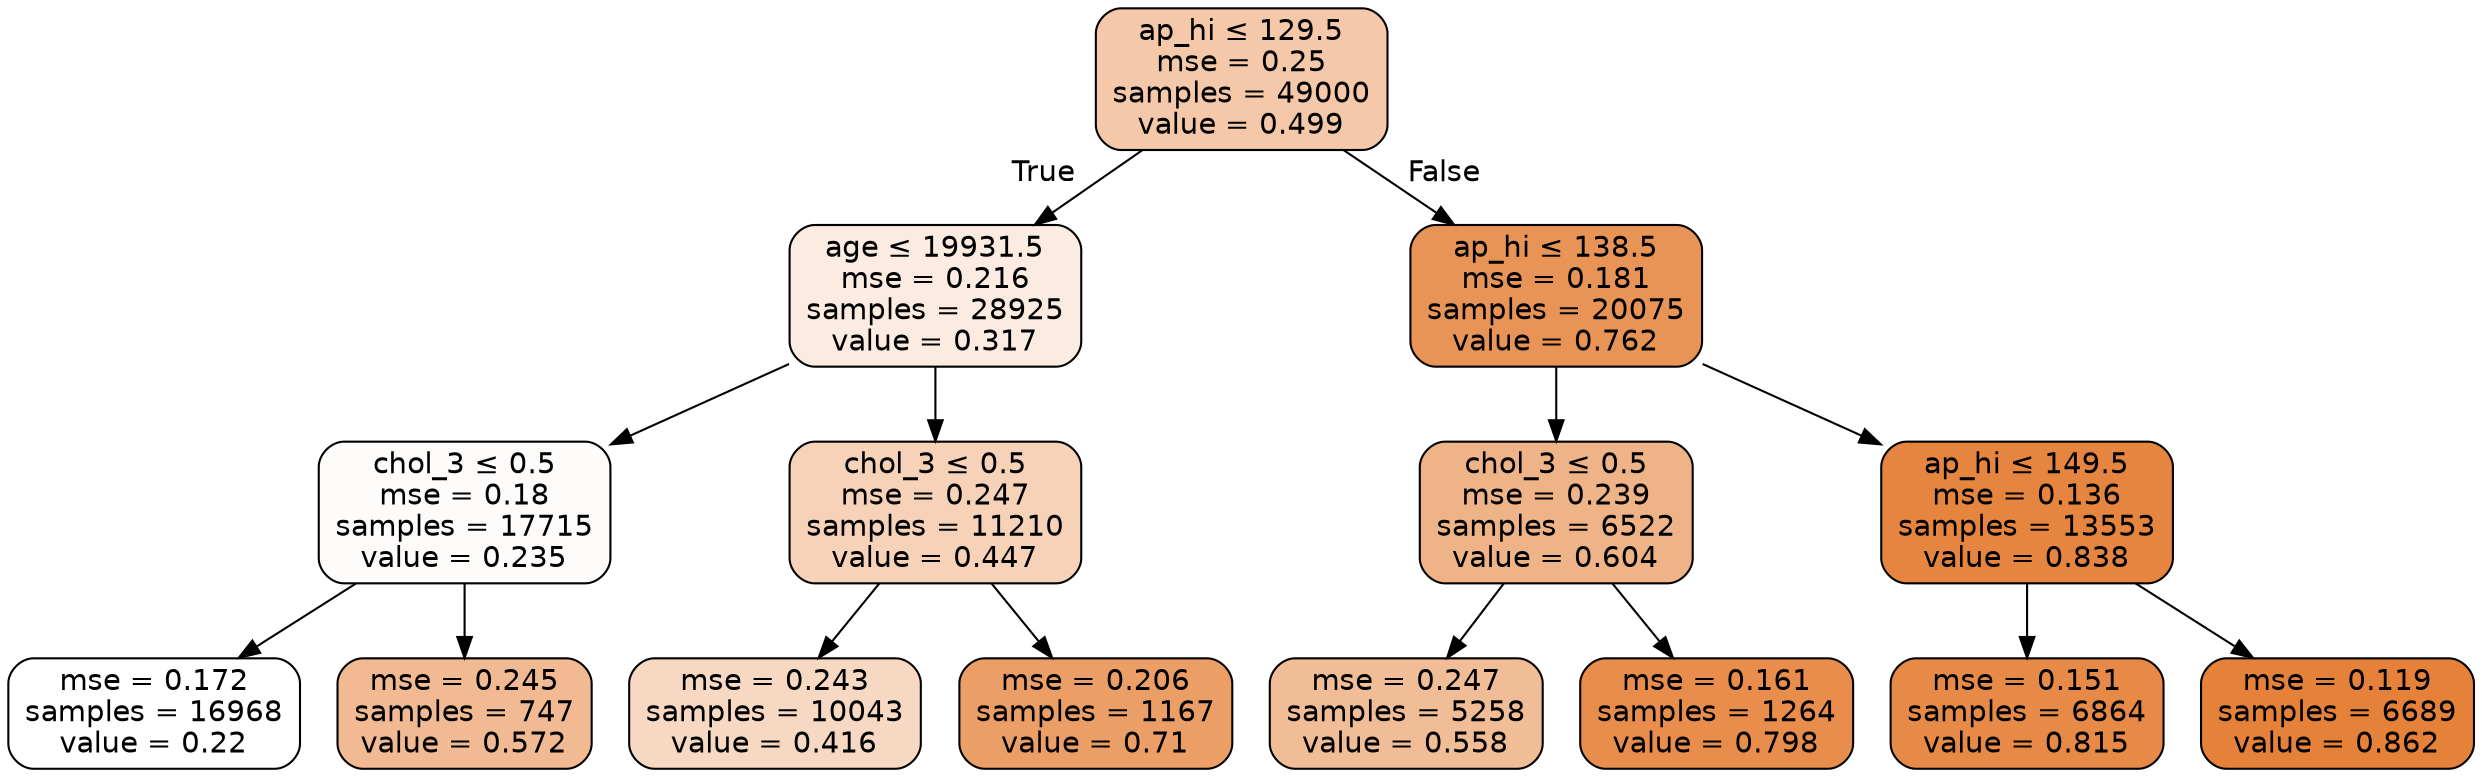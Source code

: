 digraph Tree {
node [shape=box, style="filled, rounded", color="black", fontname=helvetica] ;
edge [fontname=helvetica] ;
0 [label=<ap_hi &le; 129.5<br/>mse = 0.25<br/>samples = 49000<br/>value = 0.499>, fillcolor="#e581396f"] ;
1 [label=<age &le; 19931.5<br/>mse = 0.216<br/>samples = 28925<br/>value = 0.317>, fillcolor="#e5813927"] ;
0 -> 1 [labeldistance=2.5, labelangle=45, headlabel="True"] ;
2 [label=<chol_3 &le; 0.5<br/>mse = 0.18<br/>samples = 17715<br/>value = 0.235>, fillcolor="#e5813906"] ;
1 -> 2 ;
3 [label=<mse = 0.172<br/>samples = 16968<br/>value = 0.22>, fillcolor="#e5813900"] ;
2 -> 3 ;
4 [label=<mse = 0.245<br/>samples = 747<br/>value = 0.572>, fillcolor="#e581398c"] ;
2 -> 4 ;
5 [label=<chol_3 &le; 0.5<br/>mse = 0.247<br/>samples = 11210<br/>value = 0.447>, fillcolor="#e581395a"] ;
1 -> 5 ;
6 [label=<mse = 0.243<br/>samples = 10043<br/>value = 0.416>, fillcolor="#e581394e"] ;
5 -> 6 ;
7 [label=<mse = 0.206<br/>samples = 1167<br/>value = 0.71>, fillcolor="#e58139c3"] ;
5 -> 7 ;
8 [label=<ap_hi &le; 138.5<br/>mse = 0.181<br/>samples = 20075<br/>value = 0.762>, fillcolor="#e58139d8"] ;
0 -> 8 [labeldistance=2.5, labelangle=-45, headlabel="False"] ;
9 [label=<chol_3 &le; 0.5<br/>mse = 0.239<br/>samples = 6522<br/>value = 0.604>, fillcolor="#e5813999"] ;
8 -> 9 ;
10 [label=<mse = 0.247<br/>samples = 5258<br/>value = 0.558>, fillcolor="#e5813986"] ;
9 -> 10 ;
11 [label=<mse = 0.161<br/>samples = 1264<br/>value = 0.798>, fillcolor="#e58139e6"] ;
9 -> 11 ;
12 [label=<ap_hi &le; 149.5<br/>mse = 0.136<br/>samples = 13553<br/>value = 0.838>, fillcolor="#e58139f6"] ;
8 -> 12 ;
13 [label=<mse = 0.151<br/>samples = 6864<br/>value = 0.815>, fillcolor="#e58139ed"] ;
12 -> 13 ;
14 [label=<mse = 0.119<br/>samples = 6689<br/>value = 0.862>, fillcolor="#e58139ff"] ;
12 -> 14 ;
}